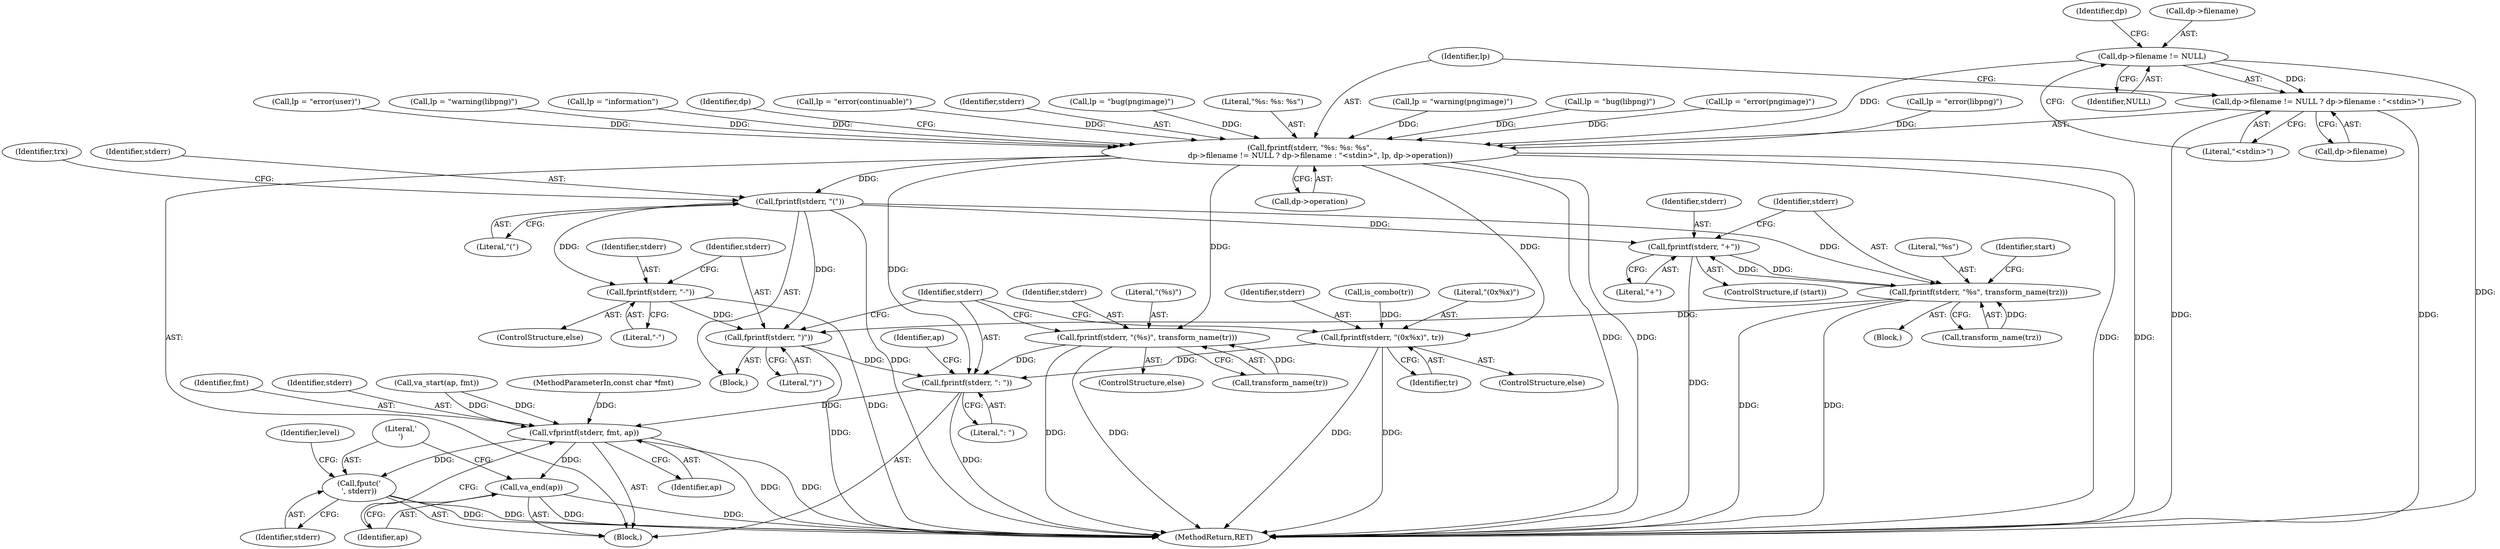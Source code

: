digraph "0_Android_9d4853418ab2f754c2b63e091c29c5529b8b86ca_22@pointer" {
"1000186" [label="(Call,dp->filename != NULL)"];
"1000182" [label="(Call,fprintf(stderr, \"%s: %s: %s\",\n         dp->filename != NULL ? dp->filename : \"<stdin>\", lp, dp->operation))"];
"1000227" [label="(Call,fprintf(stderr, \"(\"))"];
"1000249" [label="(Call,fprintf(stderr, \"+\"))"];
"1000252" [label="(Call,fprintf(stderr, \"%s\", transform_name(trz)))"];
"1000267" [label="(Call,fprintf(stderr, \")\"))"];
"1000281" [label="(Call,fprintf(stderr, \": \"))"];
"1000287" [label="(Call,vfprintf(stderr, fmt, ap))"];
"1000291" [label="(Call,va_end(ap))"];
"1000293" [label="(Call,fputc('\n', stderr))"];
"1000264" [label="(Call,fprintf(stderr, \"-\"))"];
"1000271" [label="(Call,fprintf(stderr, \"(0x%x)\", tr))"];
"1000276" [label="(Call,fprintf(stderr, \"(%s)\", transform_name(tr)))"];
"1000185" [label="(Call,dp->filename != NULL ? dp->filename : \"<stdin>\")"];
"1000281" [label="(Call,fprintf(stderr, \": \"))"];
"1000258" [label="(Identifier,start)"];
"1000222" [label="(Block,)"];
"1000292" [label="(Identifier,ap)"];
"1000282" [label="(Identifier,stderr)"];
"1000190" [label="(Identifier,NULL)"];
"1000254" [label="(Literal,\"%s\")"];
"1000269" [label="(Literal,\")\")"];
"1000239" [label="(Block,)"];
"1000263" [label="(ControlStructure,else)"];
"1000107" [label="(MethodParameterIn,const char *fmt)"];
"1000273" [label="(Literal,\"(0x%x)\")"];
"1000192" [label="(Identifier,dp)"];
"1000158" [label="(Call,lp = \"bug(libpng)\")"];
"1000252" [label="(Call,fprintf(stderr, \"%s\", transform_name(trz)))"];
"1000187" [label="(Call,dp->filename)"];
"1000148" [label="(Call,lp = \"error(continuable)\")"];
"1000183" [label="(Identifier,stderr)"];
"1000255" [label="(Call,transform_name(trz))"];
"1000126" [label="(Block,)"];
"1000266" [label="(Literal,\"-\")"];
"1000178" [label="(Call,lp = \"bug(pngimage)\")"];
"1000291" [label="(Call,va_end(ap))"];
"1000184" [label="(Literal,\"%s: %s: %s\")"];
"1000138" [label="(Call,lp = \"warning(libpng)\")"];
"1000194" [label="(Literal,\"<stdin>\")"];
"1000186" [label="(Call,dp->filename != NULL)"];
"1000285" [label="(Identifier,ap)"];
"1000272" [label="(Identifier,stderr)"];
"1000295" [label="(Identifier,stderr)"];
"1000316" [label="(MethodReturn,RET)"];
"1000289" [label="(Identifier,fmt)"];
"1000251" [label="(Literal,\"+\")"];
"1000231" [label="(Identifier,trx)"];
"1000185" [label="(Call,dp->filename != NULL ? dp->filename : \"<stdin>\")"];
"1000229" [label="(Literal,\"(\")"];
"1000228" [label="(Identifier,stderr)"];
"1000196" [label="(Call,dp->operation)"];
"1000249" [label="(Call,fprintf(stderr, \"+\"))"];
"1000133" [label="(Call,lp = \"information\")"];
"1000270" [label="(ControlStructure,else)"];
"1000274" [label="(Identifier,tr)"];
"1000202" [label="(Identifier,dp)"];
"1000299" [label="(Identifier,level)"];
"1000276" [label="(Call,fprintf(stderr, \"(%s)\", transform_name(tr)))"];
"1000227" [label="(Call,fprintf(stderr, \"(\"))"];
"1000283" [label="(Literal,\": \")"];
"1000287" [label="(Call,vfprintf(stderr, fmt, ap))"];
"1000271" [label="(Call,fprintf(stderr, \"(0x%x)\", tr))"];
"1000290" [label="(Identifier,ap)"];
"1000264" [label="(Call,fprintf(stderr, \"-\"))"];
"1000195" [label="(Identifier,lp)"];
"1000294" [label="(Literal,'\n')"];
"1000275" [label="(ControlStructure,else)"];
"1000278" [label="(Literal,\"(%s)\")"];
"1000267" [label="(Call,fprintf(stderr, \")\"))"];
"1000247" [label="(ControlStructure,if (start))"];
"1000163" [label="(Call,lp = \"error(pngimage)\")"];
"1000143" [label="(Call,lp = \"warning(pngimage)\")"];
"1000182" [label="(Call,fprintf(stderr, \"%s: %s: %s\",\n         dp->filename != NULL ? dp->filename : \"<stdin>\", lp, dp->operation))"];
"1000250" [label="(Identifier,stderr)"];
"1000253" [label="(Identifier,stderr)"];
"1000288" [label="(Identifier,stderr)"];
"1000279" [label="(Call,transform_name(tr))"];
"1000268" [label="(Identifier,stderr)"];
"1000191" [label="(Call,dp->filename)"];
"1000265" [label="(Identifier,stderr)"];
"1000284" [label="(Call,va_start(ap, fmt))"];
"1000153" [label="(Call,lp = \"error(libpng)\")"];
"1000293" [label="(Call,fputc('\n', stderr))"];
"1000213" [label="(Call,is_combo(tr))"];
"1000168" [label="(Call,lp = \"error(user)\")"];
"1000277" [label="(Identifier,stderr)"];
"1000186" -> "1000185"  [label="AST: "];
"1000186" -> "1000190"  [label="CFG: "];
"1000187" -> "1000186"  [label="AST: "];
"1000190" -> "1000186"  [label="AST: "];
"1000192" -> "1000186"  [label="CFG: "];
"1000194" -> "1000186"  [label="CFG: "];
"1000186" -> "1000316"  [label="DDG: "];
"1000186" -> "1000182"  [label="DDG: "];
"1000186" -> "1000185"  [label="DDG: "];
"1000182" -> "1000126"  [label="AST: "];
"1000182" -> "1000196"  [label="CFG: "];
"1000183" -> "1000182"  [label="AST: "];
"1000184" -> "1000182"  [label="AST: "];
"1000185" -> "1000182"  [label="AST: "];
"1000195" -> "1000182"  [label="AST: "];
"1000196" -> "1000182"  [label="AST: "];
"1000202" -> "1000182"  [label="CFG: "];
"1000182" -> "1000316"  [label="DDG: "];
"1000182" -> "1000316"  [label="DDG: "];
"1000182" -> "1000316"  [label="DDG: "];
"1000182" -> "1000316"  [label="DDG: "];
"1000158" -> "1000182"  [label="DDG: "];
"1000163" -> "1000182"  [label="DDG: "];
"1000168" -> "1000182"  [label="DDG: "];
"1000178" -> "1000182"  [label="DDG: "];
"1000138" -> "1000182"  [label="DDG: "];
"1000148" -> "1000182"  [label="DDG: "];
"1000153" -> "1000182"  [label="DDG: "];
"1000143" -> "1000182"  [label="DDG: "];
"1000133" -> "1000182"  [label="DDG: "];
"1000182" -> "1000227"  [label="DDG: "];
"1000182" -> "1000271"  [label="DDG: "];
"1000182" -> "1000276"  [label="DDG: "];
"1000182" -> "1000281"  [label="DDG: "];
"1000227" -> "1000222"  [label="AST: "];
"1000227" -> "1000229"  [label="CFG: "];
"1000228" -> "1000227"  [label="AST: "];
"1000229" -> "1000227"  [label="AST: "];
"1000231" -> "1000227"  [label="CFG: "];
"1000227" -> "1000316"  [label="DDG: "];
"1000227" -> "1000249"  [label="DDG: "];
"1000227" -> "1000252"  [label="DDG: "];
"1000227" -> "1000264"  [label="DDG: "];
"1000227" -> "1000267"  [label="DDG: "];
"1000249" -> "1000247"  [label="AST: "];
"1000249" -> "1000251"  [label="CFG: "];
"1000250" -> "1000249"  [label="AST: "];
"1000251" -> "1000249"  [label="AST: "];
"1000253" -> "1000249"  [label="CFG: "];
"1000249" -> "1000316"  [label="DDG: "];
"1000252" -> "1000249"  [label="DDG: "];
"1000249" -> "1000252"  [label="DDG: "];
"1000252" -> "1000239"  [label="AST: "];
"1000252" -> "1000255"  [label="CFG: "];
"1000253" -> "1000252"  [label="AST: "];
"1000254" -> "1000252"  [label="AST: "];
"1000255" -> "1000252"  [label="AST: "];
"1000258" -> "1000252"  [label="CFG: "];
"1000252" -> "1000316"  [label="DDG: "];
"1000252" -> "1000316"  [label="DDG: "];
"1000255" -> "1000252"  [label="DDG: "];
"1000252" -> "1000267"  [label="DDG: "];
"1000267" -> "1000222"  [label="AST: "];
"1000267" -> "1000269"  [label="CFG: "];
"1000268" -> "1000267"  [label="AST: "];
"1000269" -> "1000267"  [label="AST: "];
"1000282" -> "1000267"  [label="CFG: "];
"1000267" -> "1000316"  [label="DDG: "];
"1000264" -> "1000267"  [label="DDG: "];
"1000267" -> "1000281"  [label="DDG: "];
"1000281" -> "1000126"  [label="AST: "];
"1000281" -> "1000283"  [label="CFG: "];
"1000282" -> "1000281"  [label="AST: "];
"1000283" -> "1000281"  [label="AST: "];
"1000285" -> "1000281"  [label="CFG: "];
"1000281" -> "1000316"  [label="DDG: "];
"1000276" -> "1000281"  [label="DDG: "];
"1000271" -> "1000281"  [label="DDG: "];
"1000281" -> "1000287"  [label="DDG: "];
"1000287" -> "1000126"  [label="AST: "];
"1000287" -> "1000290"  [label="CFG: "];
"1000288" -> "1000287"  [label="AST: "];
"1000289" -> "1000287"  [label="AST: "];
"1000290" -> "1000287"  [label="AST: "];
"1000292" -> "1000287"  [label="CFG: "];
"1000287" -> "1000316"  [label="DDG: "];
"1000287" -> "1000316"  [label="DDG: "];
"1000284" -> "1000287"  [label="DDG: "];
"1000284" -> "1000287"  [label="DDG: "];
"1000107" -> "1000287"  [label="DDG: "];
"1000287" -> "1000291"  [label="DDG: "];
"1000287" -> "1000293"  [label="DDG: "];
"1000291" -> "1000126"  [label="AST: "];
"1000291" -> "1000292"  [label="CFG: "];
"1000292" -> "1000291"  [label="AST: "];
"1000294" -> "1000291"  [label="CFG: "];
"1000291" -> "1000316"  [label="DDG: "];
"1000291" -> "1000316"  [label="DDG: "];
"1000293" -> "1000126"  [label="AST: "];
"1000293" -> "1000295"  [label="CFG: "];
"1000294" -> "1000293"  [label="AST: "];
"1000295" -> "1000293"  [label="AST: "];
"1000299" -> "1000293"  [label="CFG: "];
"1000293" -> "1000316"  [label="DDG: "];
"1000293" -> "1000316"  [label="DDG: "];
"1000264" -> "1000263"  [label="AST: "];
"1000264" -> "1000266"  [label="CFG: "];
"1000265" -> "1000264"  [label="AST: "];
"1000266" -> "1000264"  [label="AST: "];
"1000268" -> "1000264"  [label="CFG: "];
"1000264" -> "1000316"  [label="DDG: "];
"1000271" -> "1000270"  [label="AST: "];
"1000271" -> "1000274"  [label="CFG: "];
"1000272" -> "1000271"  [label="AST: "];
"1000273" -> "1000271"  [label="AST: "];
"1000274" -> "1000271"  [label="AST: "];
"1000282" -> "1000271"  [label="CFG: "];
"1000271" -> "1000316"  [label="DDG: "];
"1000271" -> "1000316"  [label="DDG: "];
"1000213" -> "1000271"  [label="DDG: "];
"1000276" -> "1000275"  [label="AST: "];
"1000276" -> "1000279"  [label="CFG: "];
"1000277" -> "1000276"  [label="AST: "];
"1000278" -> "1000276"  [label="AST: "];
"1000279" -> "1000276"  [label="AST: "];
"1000282" -> "1000276"  [label="CFG: "];
"1000276" -> "1000316"  [label="DDG: "];
"1000276" -> "1000316"  [label="DDG: "];
"1000279" -> "1000276"  [label="DDG: "];
"1000185" -> "1000191"  [label="CFG: "];
"1000185" -> "1000194"  [label="CFG: "];
"1000191" -> "1000185"  [label="AST: "];
"1000194" -> "1000185"  [label="AST: "];
"1000195" -> "1000185"  [label="CFG: "];
"1000185" -> "1000316"  [label="DDG: "];
"1000185" -> "1000316"  [label="DDG: "];
}
